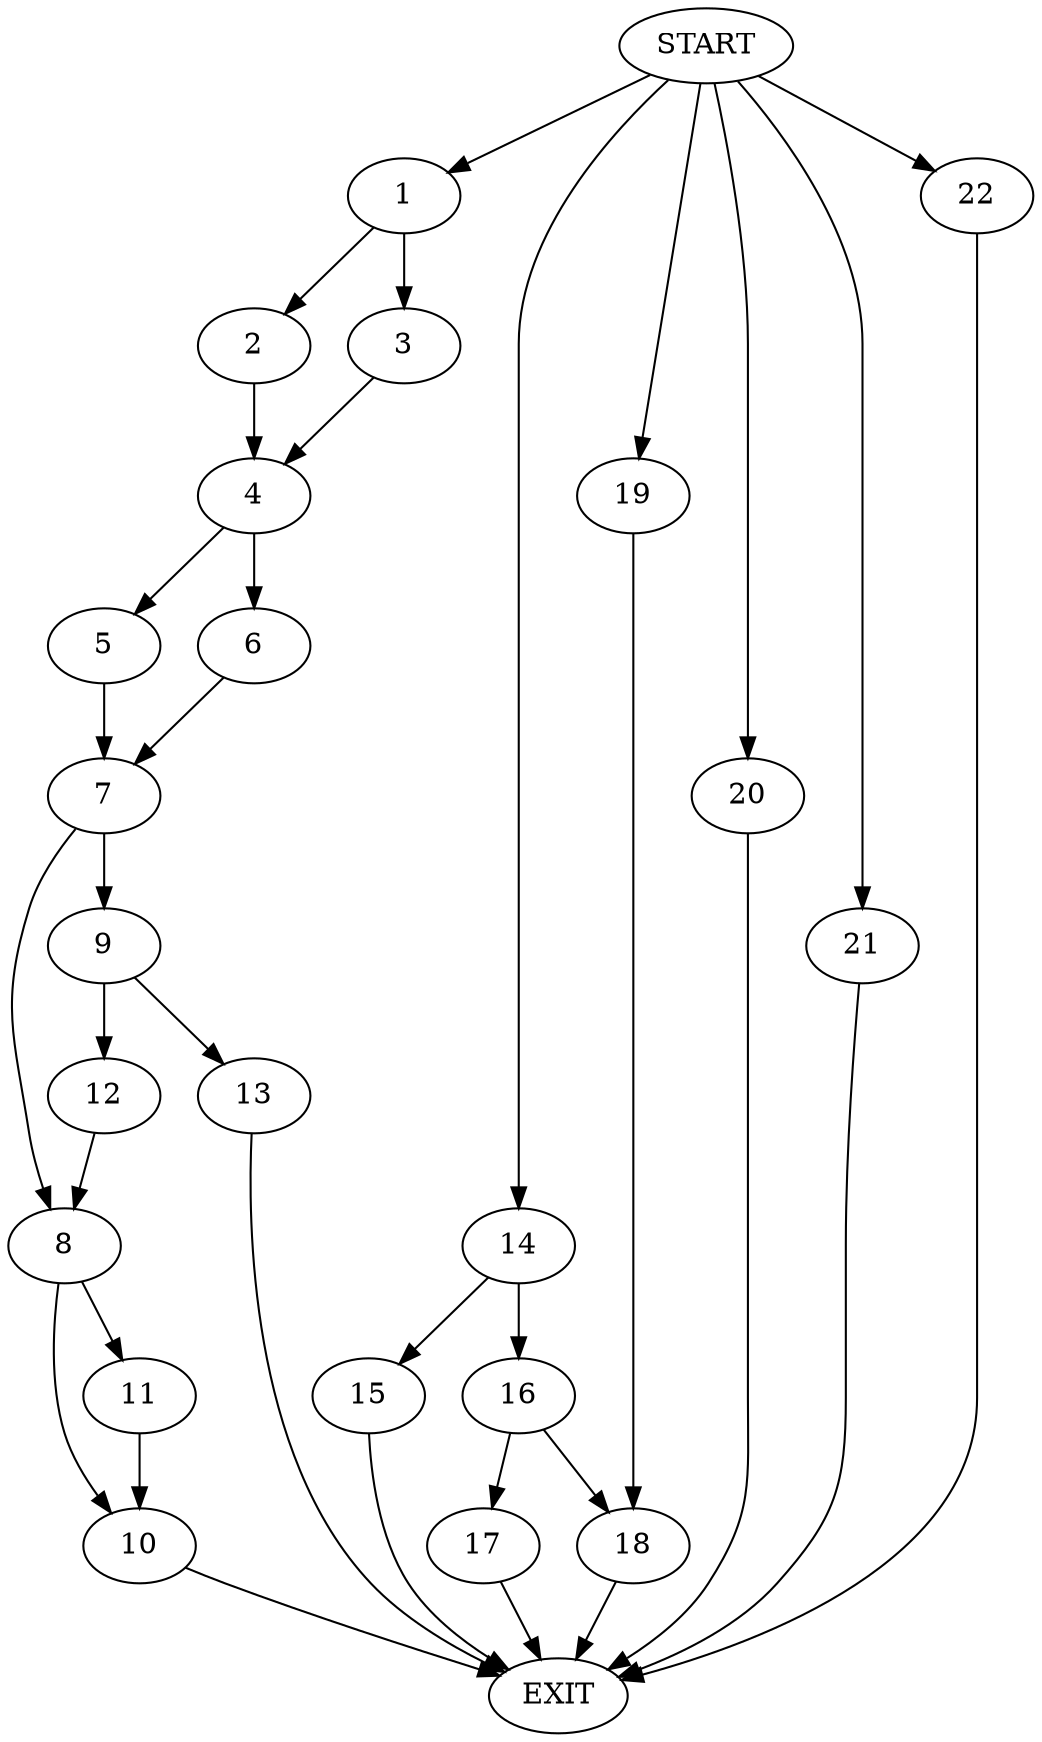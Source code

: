 digraph {
0 [label="START"]
23 [label="EXIT"]
0 -> 1
1 -> 2
1 -> 3
3 -> 4
2 -> 4
4 -> 5
4 -> 6
5 -> 7
6 -> 7
7 -> 8
7 -> 9
8 -> 10
8 -> 11
9 -> 12
9 -> 13
13 -> 23
12 -> 8
11 -> 10
10 -> 23
0 -> 14
14 -> 15
14 -> 16
15 -> 23
16 -> 17
16 -> 18
18 -> 23
17 -> 23
0 -> 19
19 -> 18
0 -> 20
20 -> 23
0 -> 21
21 -> 23
0 -> 22
22 -> 23
}
